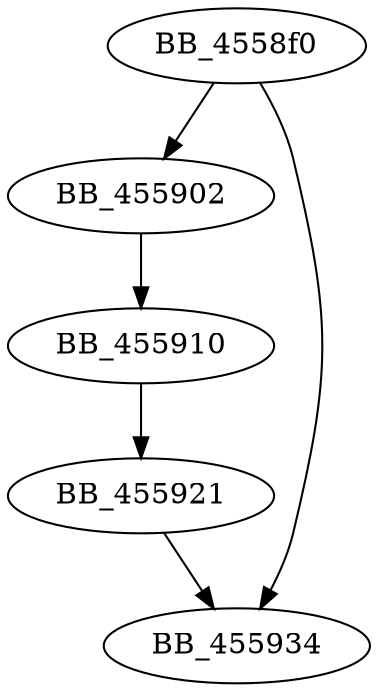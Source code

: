 DiGraph sub_4558F0{
BB_4558f0->BB_455902
BB_4558f0->BB_455934
BB_455902->BB_455910
BB_455910->BB_455921
BB_455921->BB_455934
}
